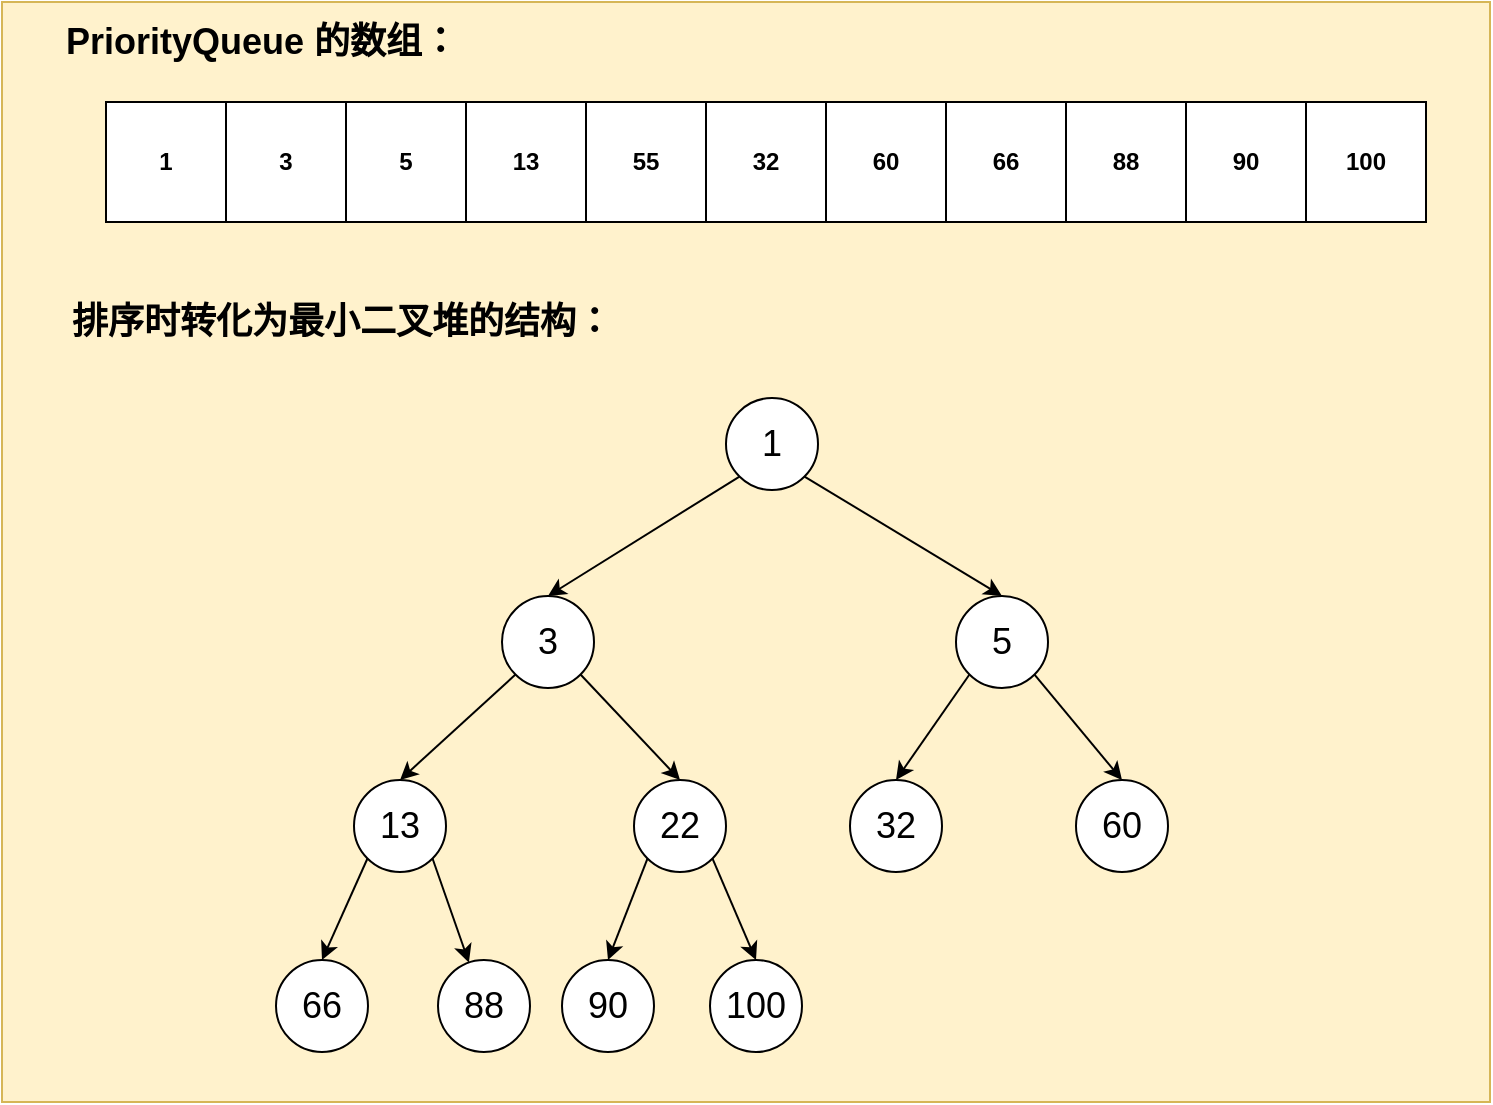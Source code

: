 <mxfile version="12.2.2" type="device" pages="1"><diagram id="9M0hhMhPOp9dFtKXmjbI" name="Page-1"><mxGraphModel dx="1072" dy="792" grid="1" gridSize="10" guides="1" tooltips="1" connect="1" arrows="1" fold="1" page="1" pageScale="1" pageWidth="827" pageHeight="1169" math="0" shadow="0"><root><mxCell id="0"/><mxCell id="1" parent="0"/><mxCell id="bL1TPVQDqsVpFzUhHOHq-1" value="" style="rounded=0;whiteSpace=wrap;html=1;fillColor=#fff2cc;strokeColor=#d6b656;" vertex="1" parent="1"><mxGeometry x="30" y="360" width="744" height="550" as="geometry"/></mxCell><mxCell id="4G86eKkI--6XZ8mKfD7Q-1" value="1" style="rounded=0;whiteSpace=wrap;html=1;fontStyle=1" parent="1" vertex="1"><mxGeometry x="82" y="410" width="60" height="60" as="geometry"/></mxCell><mxCell id="4G86eKkI--6XZ8mKfD7Q-4" value="3" style="rounded=0;whiteSpace=wrap;html=1;fontStyle=1" parent="1" vertex="1"><mxGeometry x="142" y="410" width="60" height="60" as="geometry"/></mxCell><mxCell id="4G86eKkI--6XZ8mKfD7Q-6" value="5" style="rounded=0;whiteSpace=wrap;html=1;fontStyle=1" parent="1" vertex="1"><mxGeometry x="202" y="410" width="60" height="60" as="geometry"/></mxCell><mxCell id="4G86eKkI--6XZ8mKfD7Q-7" value="13" style="rounded=0;whiteSpace=wrap;html=1;fontStyle=1" parent="1" vertex="1"><mxGeometry x="262" y="410" width="60" height="60" as="geometry"/></mxCell><mxCell id="4G86eKkI--6XZ8mKfD7Q-8" value="55" style="rounded=0;whiteSpace=wrap;html=1;fontStyle=1" parent="1" vertex="1"><mxGeometry x="322" y="410" width="60" height="60" as="geometry"/></mxCell><mxCell id="4G86eKkI--6XZ8mKfD7Q-9" value="32" style="rounded=0;whiteSpace=wrap;html=1;fontStyle=1" parent="1" vertex="1"><mxGeometry x="382" y="410" width="60" height="60" as="geometry"/></mxCell><mxCell id="4G86eKkI--6XZ8mKfD7Q-10" value="60" style="rounded=0;whiteSpace=wrap;html=1;fontStyle=1" parent="1" vertex="1"><mxGeometry x="442" y="410" width="60" height="60" as="geometry"/></mxCell><mxCell id="4G86eKkI--6XZ8mKfD7Q-11" value="66" style="rounded=0;whiteSpace=wrap;html=1;fontStyle=1" parent="1" vertex="1"><mxGeometry x="502" y="410" width="60" height="60" as="geometry"/></mxCell><mxCell id="4G86eKkI--6XZ8mKfD7Q-12" value="88" style="rounded=0;whiteSpace=wrap;html=1;fontStyle=1" parent="1" vertex="1"><mxGeometry x="562" y="410" width="60" height="60" as="geometry"/></mxCell><mxCell id="4G86eKkI--6XZ8mKfD7Q-13" value="90" style="rounded=0;whiteSpace=wrap;html=1;fontStyle=1" parent="1" vertex="1"><mxGeometry x="622" y="410" width="60" height="60" as="geometry"/></mxCell><mxCell id="4G86eKkI--6XZ8mKfD7Q-14" value="100" style="rounded=0;whiteSpace=wrap;html=1;fontStyle=1" parent="1" vertex="1"><mxGeometry x="682" y="410" width="60" height="60" as="geometry"/></mxCell><mxCell id="4G86eKkI--6XZ8mKfD7Q-20" value="PriorityQueue 的数组：" style="text;html=1;strokeColor=none;fillColor=none;align=center;verticalAlign=middle;whiteSpace=wrap;rounded=0;fontStyle=1;fontSize=18;" parent="1" vertex="1"><mxGeometry x="35" y="370" width="250" height="20" as="geometry"/></mxCell><mxCell id="4G86eKkI--6XZ8mKfD7Q-23" value="100" style="ellipse;whiteSpace=wrap;html=1;aspect=fixed;fontSize=18;align=center;" parent="1" vertex="1"><mxGeometry x="384" y="839" width="46" height="46" as="geometry"/></mxCell><mxCell id="4G86eKkI--6XZ8mKfD7Q-24" value="90" style="ellipse;whiteSpace=wrap;html=1;aspect=fixed;fontSize=18;align=center;" parent="1" vertex="1"><mxGeometry x="310" y="839" width="46" height="46" as="geometry"/></mxCell><mxCell id="4G86eKkI--6XZ8mKfD7Q-25" value="88" style="ellipse;whiteSpace=wrap;html=1;aspect=fixed;fontSize=18;align=center;" parent="1" vertex="1"><mxGeometry x="248" y="839" width="46" height="46" as="geometry"/></mxCell><mxCell id="4G86eKkI--6XZ8mKfD7Q-26" value="66" style="ellipse;whiteSpace=wrap;html=1;aspect=fixed;fontSize=18;align=center;" parent="1" vertex="1"><mxGeometry x="167" y="839" width="46" height="46" as="geometry"/></mxCell><mxCell id="4G86eKkI--6XZ8mKfD7Q-27" value="60" style="ellipse;whiteSpace=wrap;html=1;aspect=fixed;fontSize=18;align=center;" parent="1" vertex="1"><mxGeometry x="567" y="749" width="46" height="46" as="geometry"/></mxCell><mxCell id="4G86eKkI--6XZ8mKfD7Q-28" value="32" style="ellipse;whiteSpace=wrap;html=1;aspect=fixed;fontSize=18;align=center;" parent="1" vertex="1"><mxGeometry x="454" y="749" width="46" height="46" as="geometry"/></mxCell><mxCell id="4G86eKkI--6XZ8mKfD7Q-42" style="edgeStyle=none;rounded=0;orthogonalLoop=1;jettySize=auto;html=1;exitX=0;exitY=1;exitDx=0;exitDy=0;entryX=0.5;entryY=0;entryDx=0;entryDy=0;fontSize=18;" parent="1" source="4G86eKkI--6XZ8mKfD7Q-29" target="4G86eKkI--6XZ8mKfD7Q-24" edge="1"><mxGeometry relative="1" as="geometry"/></mxCell><mxCell id="4G86eKkI--6XZ8mKfD7Q-43" style="edgeStyle=none;rounded=0;orthogonalLoop=1;jettySize=auto;html=1;exitX=1;exitY=1;exitDx=0;exitDy=0;entryX=0.5;entryY=0;entryDx=0;entryDy=0;fontSize=18;" parent="1" source="4G86eKkI--6XZ8mKfD7Q-29" target="4G86eKkI--6XZ8mKfD7Q-23" edge="1"><mxGeometry relative="1" as="geometry"/></mxCell><mxCell id="4G86eKkI--6XZ8mKfD7Q-29" value="22" style="ellipse;whiteSpace=wrap;html=1;aspect=fixed;fontSize=18;align=center;" parent="1" vertex="1"><mxGeometry x="346" y="749" width="46" height="46" as="geometry"/></mxCell><mxCell id="4G86eKkI--6XZ8mKfD7Q-40" style="edgeStyle=none;rounded=0;orthogonalLoop=1;jettySize=auto;html=1;exitX=1;exitY=1;exitDx=0;exitDy=0;fontSize=18;" parent="1" source="4G86eKkI--6XZ8mKfD7Q-30" target="4G86eKkI--6XZ8mKfD7Q-25" edge="1"><mxGeometry relative="1" as="geometry"/></mxCell><mxCell id="4G86eKkI--6XZ8mKfD7Q-41" style="edgeStyle=none;rounded=0;orthogonalLoop=1;jettySize=auto;html=1;exitX=0;exitY=1;exitDx=0;exitDy=0;entryX=0.5;entryY=0;entryDx=0;entryDy=0;fontSize=18;" parent="1" source="4G86eKkI--6XZ8mKfD7Q-30" target="4G86eKkI--6XZ8mKfD7Q-26" edge="1"><mxGeometry relative="1" as="geometry"/></mxCell><mxCell id="4G86eKkI--6XZ8mKfD7Q-30" value="13" style="ellipse;whiteSpace=wrap;html=1;aspect=fixed;fontSize=18;align=center;" parent="1" vertex="1"><mxGeometry x="206" y="749" width="46" height="46" as="geometry"/></mxCell><mxCell id="4G86eKkI--6XZ8mKfD7Q-46" style="edgeStyle=none;rounded=0;orthogonalLoop=1;jettySize=auto;html=1;exitX=0;exitY=1;exitDx=0;exitDy=0;entryX=0.5;entryY=0;entryDx=0;entryDy=0;fontSize=18;" parent="1" source="4G86eKkI--6XZ8mKfD7Q-31" target="4G86eKkI--6XZ8mKfD7Q-28" edge="1"><mxGeometry relative="1" as="geometry"/></mxCell><mxCell id="4G86eKkI--6XZ8mKfD7Q-47" style="edgeStyle=none;rounded=0;orthogonalLoop=1;jettySize=auto;html=1;exitX=1;exitY=1;exitDx=0;exitDy=0;entryX=0.5;entryY=0;entryDx=0;entryDy=0;fontSize=18;" parent="1" source="4G86eKkI--6XZ8mKfD7Q-31" target="4G86eKkI--6XZ8mKfD7Q-27" edge="1"><mxGeometry relative="1" as="geometry"/></mxCell><mxCell id="4G86eKkI--6XZ8mKfD7Q-31" value="5" style="ellipse;whiteSpace=wrap;html=1;aspect=fixed;fontSize=18;align=center;" parent="1" vertex="1"><mxGeometry x="507" y="657" width="46" height="46" as="geometry"/></mxCell><mxCell id="4G86eKkI--6XZ8mKfD7Q-44" style="edgeStyle=none;rounded=0;orthogonalLoop=1;jettySize=auto;html=1;exitX=0;exitY=1;exitDx=0;exitDy=0;entryX=0.5;entryY=0;entryDx=0;entryDy=0;fontSize=18;" parent="1" source="4G86eKkI--6XZ8mKfD7Q-32" target="4G86eKkI--6XZ8mKfD7Q-30" edge="1"><mxGeometry relative="1" as="geometry"/></mxCell><mxCell id="4G86eKkI--6XZ8mKfD7Q-45" style="edgeStyle=none;rounded=0;orthogonalLoop=1;jettySize=auto;html=1;exitX=1;exitY=1;exitDx=0;exitDy=0;entryX=0.5;entryY=0;entryDx=0;entryDy=0;fontSize=18;" parent="1" source="4G86eKkI--6XZ8mKfD7Q-32" target="4G86eKkI--6XZ8mKfD7Q-29" edge="1"><mxGeometry relative="1" as="geometry"/></mxCell><mxCell id="4G86eKkI--6XZ8mKfD7Q-32" value="3" style="ellipse;whiteSpace=wrap;html=1;aspect=fixed;fontSize=18;align=center;" parent="1" vertex="1"><mxGeometry x="280" y="657" width="46" height="46" as="geometry"/></mxCell><mxCell id="4G86eKkI--6XZ8mKfD7Q-50" style="edgeStyle=none;rounded=0;orthogonalLoop=1;jettySize=auto;html=1;exitX=0;exitY=1;exitDx=0;exitDy=0;entryX=0.5;entryY=0;entryDx=0;entryDy=0;fontSize=18;" parent="1" source="4G86eKkI--6XZ8mKfD7Q-33" target="4G86eKkI--6XZ8mKfD7Q-32" edge="1"><mxGeometry relative="1" as="geometry"/></mxCell><mxCell id="4G86eKkI--6XZ8mKfD7Q-51" style="edgeStyle=none;rounded=0;orthogonalLoop=1;jettySize=auto;html=1;exitX=1;exitY=1;exitDx=0;exitDy=0;entryX=0.5;entryY=0;entryDx=0;entryDy=0;fontSize=18;" parent="1" source="4G86eKkI--6XZ8mKfD7Q-33" target="4G86eKkI--6XZ8mKfD7Q-31" edge="1"><mxGeometry relative="1" as="geometry"/></mxCell><mxCell id="4G86eKkI--6XZ8mKfD7Q-33" value="1" style="ellipse;whiteSpace=wrap;html=1;aspect=fixed;fontSize=18;align=center;" parent="1" vertex="1"><mxGeometry x="392" y="558" width="46" height="46" as="geometry"/></mxCell><mxCell id="4G86eKkI--6XZ8mKfD7Q-74" value="&lt;b&gt;排序时转化为最小二叉堆的结构：&lt;/b&gt;" style="text;html=1;strokeColor=none;fillColor=none;align=center;verticalAlign=middle;whiteSpace=wrap;rounded=0;fontSize=18;" parent="1" vertex="1"><mxGeometry x="50" y="510" width="300" height="20" as="geometry"/></mxCell></root></mxGraphModel></diagram></mxfile>
